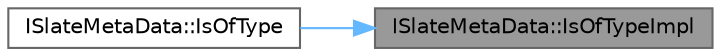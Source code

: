 digraph "ISlateMetaData::IsOfTypeImpl"
{
 // INTERACTIVE_SVG=YES
 // LATEX_PDF_SIZE
  bgcolor="transparent";
  edge [fontname=Helvetica,fontsize=10,labelfontname=Helvetica,labelfontsize=10];
  node [fontname=Helvetica,fontsize=10,shape=box,height=0.2,width=0.4];
  rankdir="RL";
  Node1 [id="Node000001",label="ISlateMetaData::IsOfTypeImpl",height=0.2,width=0.4,color="gray40", fillcolor="grey60", style="filled", fontcolor="black",tooltip="Checks whether this drag and drop operation can cast safely to the specified type."];
  Node1 -> Node2 [id="edge1_Node000001_Node000002",dir="back",color="steelblue1",style="solid",tooltip=" "];
  Node2 [id="Node000002",label="ISlateMetaData::IsOfType",height=0.2,width=0.4,color="grey40", fillcolor="white", style="filled",URL="$de/d41/classISlateMetaData.html#a49095f302a0b2df47a9c591c0b76b023",tooltip="Check if this metadata operation can cast safely to the specified template type."];
}
